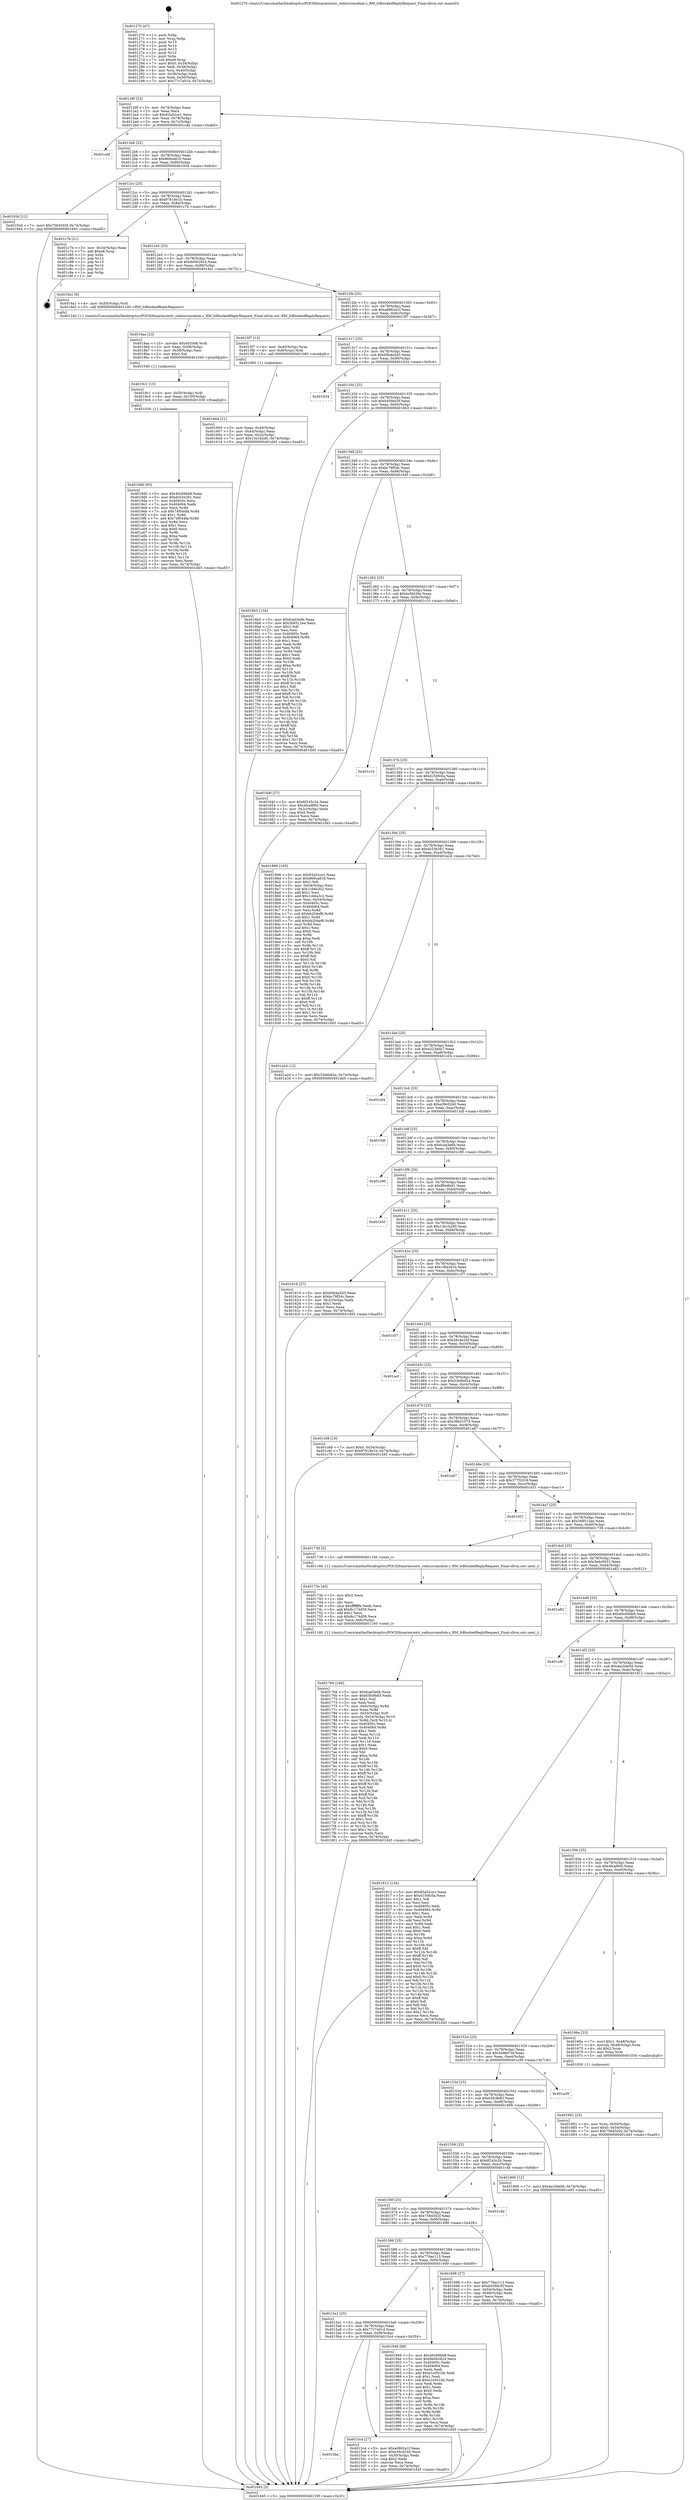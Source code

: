 digraph "0x401270" {
  label = "0x401270 (/mnt/c/Users/mathe/Desktop/tcc/POCII/binaries/extr_redissrcmodule.c_RM_IsBlockedReplyRequest_Final-ollvm.out::main(0))"
  labelloc = "t"
  node[shape=record]

  Entry [label="",width=0.3,height=0.3,shape=circle,fillcolor=black,style=filled]
  "0x40129f" [label="{
     0x40129f [23]\l
     | [instrs]\l
     &nbsp;&nbsp;0x40129f \<+3\>: mov -0x74(%rbp),%eax\l
     &nbsp;&nbsp;0x4012a2 \<+2\>: mov %eax,%ecx\l
     &nbsp;&nbsp;0x4012a4 \<+6\>: sub $0x83a52ce1,%ecx\l
     &nbsp;&nbsp;0x4012aa \<+3\>: mov %eax,-0x78(%rbp)\l
     &nbsp;&nbsp;0x4012ad \<+3\>: mov %ecx,-0x7c(%rbp)\l
     &nbsp;&nbsp;0x4012b0 \<+6\>: je 0000000000401cdd \<main+0xa6d\>\l
  }"]
  "0x401cdd" [label="{
     0x401cdd\l
  }", style=dashed]
  "0x4012b6" [label="{
     0x4012b6 [22]\l
     | [instrs]\l
     &nbsp;&nbsp;0x4012b6 \<+5\>: jmp 00000000004012bb \<main+0x4b\>\l
     &nbsp;&nbsp;0x4012bb \<+3\>: mov -0x78(%rbp),%eax\l
     &nbsp;&nbsp;0x4012be \<+5\>: sub $0x869ca816,%eax\l
     &nbsp;&nbsp;0x4012c3 \<+3\>: mov %eax,-0x80(%rbp)\l
     &nbsp;&nbsp;0x4012c6 \<+6\>: je 000000000040193d \<main+0x6cd\>\l
  }"]
  Exit [label="",width=0.3,height=0.3,shape=circle,fillcolor=black,style=filled,peripheries=2]
  "0x40193d" [label="{
     0x40193d [12]\l
     | [instrs]\l
     &nbsp;&nbsp;0x40193d \<+7\>: movl $0x7564502f,-0x74(%rbp)\l
     &nbsp;&nbsp;0x401944 \<+5\>: jmp 0000000000401d45 \<main+0xad5\>\l
  }"]
  "0x4012cc" [label="{
     0x4012cc [25]\l
     | [instrs]\l
     &nbsp;&nbsp;0x4012cc \<+5\>: jmp 00000000004012d1 \<main+0x61\>\l
     &nbsp;&nbsp;0x4012d1 \<+3\>: mov -0x78(%rbp),%eax\l
     &nbsp;&nbsp;0x4012d4 \<+5\>: sub $0x97818e1b,%eax\l
     &nbsp;&nbsp;0x4012d9 \<+6\>: mov %eax,-0x84(%rbp)\l
     &nbsp;&nbsp;0x4012df \<+6\>: je 0000000000401c7b \<main+0xa0b\>\l
  }"]
  "0x4019d0" [label="{
     0x4019d0 [93]\l
     | [instrs]\l
     &nbsp;&nbsp;0x4019d0 \<+5\>: mov $0x40c69bb8,%eax\l
     &nbsp;&nbsp;0x4019d5 \<+5\>: mov $0xdc53e261,%esi\l
     &nbsp;&nbsp;0x4019da \<+7\>: mov 0x40405c,%ecx\l
     &nbsp;&nbsp;0x4019e1 \<+7\>: mov 0x404064,%edx\l
     &nbsp;&nbsp;0x4019e8 \<+3\>: mov %ecx,%r8d\l
     &nbsp;&nbsp;0x4019eb \<+7\>: sub $0x74f044fa,%r8d\l
     &nbsp;&nbsp;0x4019f2 \<+4\>: sub $0x1,%r8d\l
     &nbsp;&nbsp;0x4019f6 \<+7\>: add $0x74f044fa,%r8d\l
     &nbsp;&nbsp;0x4019fd \<+4\>: imul %r8d,%ecx\l
     &nbsp;&nbsp;0x401a01 \<+3\>: and $0x1,%ecx\l
     &nbsp;&nbsp;0x401a04 \<+3\>: cmp $0x0,%ecx\l
     &nbsp;&nbsp;0x401a07 \<+4\>: sete %r9b\l
     &nbsp;&nbsp;0x401a0b \<+3\>: cmp $0xa,%edx\l
     &nbsp;&nbsp;0x401a0e \<+4\>: setl %r10b\l
     &nbsp;&nbsp;0x401a12 \<+3\>: mov %r9b,%r11b\l
     &nbsp;&nbsp;0x401a15 \<+3\>: and %r10b,%r11b\l
     &nbsp;&nbsp;0x401a18 \<+3\>: xor %r10b,%r9b\l
     &nbsp;&nbsp;0x401a1b \<+3\>: or %r9b,%r11b\l
     &nbsp;&nbsp;0x401a1e \<+4\>: test $0x1,%r11b\l
     &nbsp;&nbsp;0x401a22 \<+3\>: cmovne %esi,%eax\l
     &nbsp;&nbsp;0x401a25 \<+3\>: mov %eax,-0x74(%rbp)\l
     &nbsp;&nbsp;0x401a28 \<+5\>: jmp 0000000000401d45 \<main+0xad5\>\l
  }"]
  "0x401c7b" [label="{
     0x401c7b [21]\l
     | [instrs]\l
     &nbsp;&nbsp;0x401c7b \<+3\>: mov -0x34(%rbp),%eax\l
     &nbsp;&nbsp;0x401c7e \<+7\>: add $0xe8,%rsp\l
     &nbsp;&nbsp;0x401c85 \<+1\>: pop %rbx\l
     &nbsp;&nbsp;0x401c86 \<+2\>: pop %r12\l
     &nbsp;&nbsp;0x401c88 \<+2\>: pop %r13\l
     &nbsp;&nbsp;0x401c8a \<+2\>: pop %r14\l
     &nbsp;&nbsp;0x401c8c \<+2\>: pop %r15\l
     &nbsp;&nbsp;0x401c8e \<+1\>: pop %rbp\l
     &nbsp;&nbsp;0x401c8f \<+1\>: ret\l
  }"]
  "0x4012e5" [label="{
     0x4012e5 [25]\l
     | [instrs]\l
     &nbsp;&nbsp;0x4012e5 \<+5\>: jmp 00000000004012ea \<main+0x7a\>\l
     &nbsp;&nbsp;0x4012ea \<+3\>: mov -0x78(%rbp),%eax\l
     &nbsp;&nbsp;0x4012ed \<+5\>: sub $0x9e062824,%eax\l
     &nbsp;&nbsp;0x4012f2 \<+6\>: mov %eax,-0x88(%rbp)\l
     &nbsp;&nbsp;0x4012f8 \<+6\>: je 00000000004019a1 \<main+0x731\>\l
  }"]
  "0x4019c1" [label="{
     0x4019c1 [15]\l
     | [instrs]\l
     &nbsp;&nbsp;0x4019c1 \<+4\>: mov -0x50(%rbp),%rdi\l
     &nbsp;&nbsp;0x4019c5 \<+6\>: mov %eax,-0x100(%rbp)\l
     &nbsp;&nbsp;0x4019cb \<+5\>: call 0000000000401030 \<free@plt\>\l
     | [calls]\l
     &nbsp;&nbsp;0x401030 \{1\} (unknown)\l
  }"]
  "0x4019a1" [label="{
     0x4019a1 [9]\l
     | [instrs]\l
     &nbsp;&nbsp;0x4019a1 \<+4\>: mov -0x50(%rbp),%rdi\l
     &nbsp;&nbsp;0x4019a5 \<+5\>: call 0000000000401240 \<RM_IsBlockedReplyRequest\>\l
     | [calls]\l
     &nbsp;&nbsp;0x401240 \{1\} (/mnt/c/Users/mathe/Desktop/tcc/POCII/binaries/extr_redissrcmodule.c_RM_IsBlockedReplyRequest_Final-ollvm.out::RM_IsBlockedReplyRequest)\l
  }"]
  "0x4012fe" [label="{
     0x4012fe [25]\l
     | [instrs]\l
     &nbsp;&nbsp;0x4012fe \<+5\>: jmp 0000000000401303 \<main+0x93\>\l
     &nbsp;&nbsp;0x401303 \<+3\>: mov -0x78(%rbp),%eax\l
     &nbsp;&nbsp;0x401306 \<+5\>: sub $0xa6862a1f,%eax\l
     &nbsp;&nbsp;0x40130b \<+6\>: mov %eax,-0x8c(%rbp)\l
     &nbsp;&nbsp;0x401311 \<+6\>: je 00000000004015f7 \<main+0x387\>\l
  }"]
  "0x4019aa" [label="{
     0x4019aa [23]\l
     | [instrs]\l
     &nbsp;&nbsp;0x4019aa \<+10\>: movabs $0x4020d6,%rdi\l
     &nbsp;&nbsp;0x4019b4 \<+3\>: mov %eax,-0x58(%rbp)\l
     &nbsp;&nbsp;0x4019b7 \<+3\>: mov -0x58(%rbp),%esi\l
     &nbsp;&nbsp;0x4019ba \<+2\>: mov $0x0,%al\l
     &nbsp;&nbsp;0x4019bc \<+5\>: call 0000000000401040 \<printf@plt\>\l
     | [calls]\l
     &nbsp;&nbsp;0x401040 \{1\} (unknown)\l
  }"]
  "0x4015f7" [label="{
     0x4015f7 [13]\l
     | [instrs]\l
     &nbsp;&nbsp;0x4015f7 \<+4\>: mov -0x40(%rbp),%rax\l
     &nbsp;&nbsp;0x4015fb \<+4\>: mov 0x8(%rax),%rdi\l
     &nbsp;&nbsp;0x4015ff \<+5\>: call 0000000000401060 \<atoi@plt\>\l
     | [calls]\l
     &nbsp;&nbsp;0x401060 \{1\} (unknown)\l
  }"]
  "0x401317" [label="{
     0x401317 [25]\l
     | [instrs]\l
     &nbsp;&nbsp;0x401317 \<+5\>: jmp 000000000040131c \<main+0xac\>\l
     &nbsp;&nbsp;0x40131c \<+3\>: mov -0x78(%rbp),%eax\l
     &nbsp;&nbsp;0x40131f \<+5\>: sub $0xb0b4a5d3,%eax\l
     &nbsp;&nbsp;0x401324 \<+6\>: mov %eax,-0x90(%rbp)\l
     &nbsp;&nbsp;0x40132a \<+6\>: je 0000000000401634 \<main+0x3c4\>\l
  }"]
  "0x401766" [label="{
     0x401766 [160]\l
     | [instrs]\l
     &nbsp;&nbsp;0x401766 \<+5\>: mov $0xfcad3e6b,%ecx\l
     &nbsp;&nbsp;0x40176b \<+5\>: mov $0x63fc9b83,%edx\l
     &nbsp;&nbsp;0x401770 \<+3\>: mov $0x1,%sil\l
     &nbsp;&nbsp;0x401773 \<+2\>: xor %edi,%edi\l
     &nbsp;&nbsp;0x401775 \<+7\>: mov -0xfc(%rbp),%r8d\l
     &nbsp;&nbsp;0x40177c \<+4\>: imul %eax,%r8d\l
     &nbsp;&nbsp;0x401780 \<+4\>: mov -0x50(%rbp),%r9\l
     &nbsp;&nbsp;0x401784 \<+4\>: movslq -0x54(%rbp),%r10\l
     &nbsp;&nbsp;0x401788 \<+4\>: mov %r8d,(%r9,%r10,4)\l
     &nbsp;&nbsp;0x40178c \<+7\>: mov 0x40405c,%eax\l
     &nbsp;&nbsp;0x401793 \<+8\>: mov 0x404064,%r8d\l
     &nbsp;&nbsp;0x40179b \<+3\>: sub $0x1,%edi\l
     &nbsp;&nbsp;0x40179e \<+3\>: mov %eax,%r11d\l
     &nbsp;&nbsp;0x4017a1 \<+3\>: add %edi,%r11d\l
     &nbsp;&nbsp;0x4017a4 \<+4\>: imul %r11d,%eax\l
     &nbsp;&nbsp;0x4017a8 \<+3\>: and $0x1,%eax\l
     &nbsp;&nbsp;0x4017ab \<+3\>: cmp $0x0,%eax\l
     &nbsp;&nbsp;0x4017ae \<+3\>: sete %bl\l
     &nbsp;&nbsp;0x4017b1 \<+4\>: cmp $0xa,%r8d\l
     &nbsp;&nbsp;0x4017b5 \<+4\>: setl %r14b\l
     &nbsp;&nbsp;0x4017b9 \<+3\>: mov %bl,%r15b\l
     &nbsp;&nbsp;0x4017bc \<+4\>: xor $0xff,%r15b\l
     &nbsp;&nbsp;0x4017c0 \<+3\>: mov %r14b,%r12b\l
     &nbsp;&nbsp;0x4017c3 \<+4\>: xor $0xff,%r12b\l
     &nbsp;&nbsp;0x4017c7 \<+4\>: xor $0x1,%sil\l
     &nbsp;&nbsp;0x4017cb \<+3\>: mov %r15b,%r13b\l
     &nbsp;&nbsp;0x4017ce \<+4\>: and $0xff,%r13b\l
     &nbsp;&nbsp;0x4017d2 \<+3\>: and %sil,%bl\l
     &nbsp;&nbsp;0x4017d5 \<+3\>: mov %r12b,%al\l
     &nbsp;&nbsp;0x4017d8 \<+2\>: and $0xff,%al\l
     &nbsp;&nbsp;0x4017da \<+3\>: and %sil,%r14b\l
     &nbsp;&nbsp;0x4017dd \<+3\>: or %bl,%r13b\l
     &nbsp;&nbsp;0x4017e0 \<+3\>: or %r14b,%al\l
     &nbsp;&nbsp;0x4017e3 \<+3\>: xor %al,%r13b\l
     &nbsp;&nbsp;0x4017e6 \<+3\>: or %r12b,%r15b\l
     &nbsp;&nbsp;0x4017e9 \<+4\>: xor $0xff,%r15b\l
     &nbsp;&nbsp;0x4017ed \<+4\>: or $0x1,%sil\l
     &nbsp;&nbsp;0x4017f1 \<+3\>: and %sil,%r15b\l
     &nbsp;&nbsp;0x4017f4 \<+3\>: or %r15b,%r13b\l
     &nbsp;&nbsp;0x4017f7 \<+4\>: test $0x1,%r13b\l
     &nbsp;&nbsp;0x4017fb \<+3\>: cmovne %edx,%ecx\l
     &nbsp;&nbsp;0x4017fe \<+3\>: mov %ecx,-0x74(%rbp)\l
     &nbsp;&nbsp;0x401801 \<+5\>: jmp 0000000000401d45 \<main+0xad5\>\l
  }"]
  "0x401634" [label="{
     0x401634\l
  }", style=dashed]
  "0x401330" [label="{
     0x401330 [25]\l
     | [instrs]\l
     &nbsp;&nbsp;0x401330 \<+5\>: jmp 0000000000401335 \<main+0xc5\>\l
     &nbsp;&nbsp;0x401335 \<+3\>: mov -0x78(%rbp),%eax\l
     &nbsp;&nbsp;0x401338 \<+5\>: sub $0xb459dc5f,%eax\l
     &nbsp;&nbsp;0x40133d \<+6\>: mov %eax,-0x94(%rbp)\l
     &nbsp;&nbsp;0x401343 \<+6\>: je 00000000004016b3 \<main+0x443\>\l
  }"]
  "0x40173e" [label="{
     0x40173e [40]\l
     | [instrs]\l
     &nbsp;&nbsp;0x40173e \<+5\>: mov $0x2,%ecx\l
     &nbsp;&nbsp;0x401743 \<+1\>: cltd\l
     &nbsp;&nbsp;0x401744 \<+2\>: idiv %ecx\l
     &nbsp;&nbsp;0x401746 \<+6\>: imul $0xfffffffe,%edx,%ecx\l
     &nbsp;&nbsp;0x40174c \<+6\>: add $0x8c174d59,%ecx\l
     &nbsp;&nbsp;0x401752 \<+3\>: add $0x1,%ecx\l
     &nbsp;&nbsp;0x401755 \<+6\>: sub $0x8c174d59,%ecx\l
     &nbsp;&nbsp;0x40175b \<+6\>: mov %ecx,-0xfc(%rbp)\l
     &nbsp;&nbsp;0x401761 \<+5\>: call 0000000000401160 \<next_i\>\l
     | [calls]\l
     &nbsp;&nbsp;0x401160 \{1\} (/mnt/c/Users/mathe/Desktop/tcc/POCII/binaries/extr_redissrcmodule.c_RM_IsBlockedReplyRequest_Final-ollvm.out::next_i)\l
  }"]
  "0x4016b3" [label="{
     0x4016b3 [134]\l
     | [instrs]\l
     &nbsp;&nbsp;0x4016b3 \<+5\>: mov $0xfcad3e6b,%eax\l
     &nbsp;&nbsp;0x4016b8 \<+5\>: mov $0x3b8512ee,%ecx\l
     &nbsp;&nbsp;0x4016bd \<+2\>: mov $0x1,%dl\l
     &nbsp;&nbsp;0x4016bf \<+2\>: xor %esi,%esi\l
     &nbsp;&nbsp;0x4016c1 \<+7\>: mov 0x40405c,%edi\l
     &nbsp;&nbsp;0x4016c8 \<+8\>: mov 0x404064,%r8d\l
     &nbsp;&nbsp;0x4016d0 \<+3\>: sub $0x1,%esi\l
     &nbsp;&nbsp;0x4016d3 \<+3\>: mov %edi,%r9d\l
     &nbsp;&nbsp;0x4016d6 \<+3\>: add %esi,%r9d\l
     &nbsp;&nbsp;0x4016d9 \<+4\>: imul %r9d,%edi\l
     &nbsp;&nbsp;0x4016dd \<+3\>: and $0x1,%edi\l
     &nbsp;&nbsp;0x4016e0 \<+3\>: cmp $0x0,%edi\l
     &nbsp;&nbsp;0x4016e3 \<+4\>: sete %r10b\l
     &nbsp;&nbsp;0x4016e7 \<+4\>: cmp $0xa,%r8d\l
     &nbsp;&nbsp;0x4016eb \<+4\>: setl %r11b\l
     &nbsp;&nbsp;0x4016ef \<+3\>: mov %r10b,%bl\l
     &nbsp;&nbsp;0x4016f2 \<+3\>: xor $0xff,%bl\l
     &nbsp;&nbsp;0x4016f5 \<+3\>: mov %r11b,%r14b\l
     &nbsp;&nbsp;0x4016f8 \<+4\>: xor $0xff,%r14b\l
     &nbsp;&nbsp;0x4016fc \<+3\>: xor $0x1,%dl\l
     &nbsp;&nbsp;0x4016ff \<+3\>: mov %bl,%r15b\l
     &nbsp;&nbsp;0x401702 \<+4\>: and $0xff,%r15b\l
     &nbsp;&nbsp;0x401706 \<+3\>: and %dl,%r10b\l
     &nbsp;&nbsp;0x401709 \<+3\>: mov %r14b,%r12b\l
     &nbsp;&nbsp;0x40170c \<+4\>: and $0xff,%r12b\l
     &nbsp;&nbsp;0x401710 \<+3\>: and %dl,%r11b\l
     &nbsp;&nbsp;0x401713 \<+3\>: or %r10b,%r15b\l
     &nbsp;&nbsp;0x401716 \<+3\>: or %r11b,%r12b\l
     &nbsp;&nbsp;0x401719 \<+3\>: xor %r12b,%r15b\l
     &nbsp;&nbsp;0x40171c \<+3\>: or %r14b,%bl\l
     &nbsp;&nbsp;0x40171f \<+3\>: xor $0xff,%bl\l
     &nbsp;&nbsp;0x401722 \<+3\>: or $0x1,%dl\l
     &nbsp;&nbsp;0x401725 \<+2\>: and %dl,%bl\l
     &nbsp;&nbsp;0x401727 \<+3\>: or %bl,%r15b\l
     &nbsp;&nbsp;0x40172a \<+4\>: test $0x1,%r15b\l
     &nbsp;&nbsp;0x40172e \<+3\>: cmovne %ecx,%eax\l
     &nbsp;&nbsp;0x401731 \<+3\>: mov %eax,-0x74(%rbp)\l
     &nbsp;&nbsp;0x401734 \<+5\>: jmp 0000000000401d45 \<main+0xad5\>\l
  }"]
  "0x401349" [label="{
     0x401349 [25]\l
     | [instrs]\l
     &nbsp;&nbsp;0x401349 \<+5\>: jmp 000000000040134e \<main+0xde\>\l
     &nbsp;&nbsp;0x40134e \<+3\>: mov -0x78(%rbp),%eax\l
     &nbsp;&nbsp;0x401351 \<+5\>: sub $0xbc78f54c,%eax\l
     &nbsp;&nbsp;0x401356 \<+6\>: mov %eax,-0x98(%rbp)\l
     &nbsp;&nbsp;0x40135c \<+6\>: je 000000000040164f \<main+0x3df\>\l
  }"]
  "0x401681" [label="{
     0x401681 [23]\l
     | [instrs]\l
     &nbsp;&nbsp;0x401681 \<+4\>: mov %rax,-0x50(%rbp)\l
     &nbsp;&nbsp;0x401685 \<+7\>: movl $0x0,-0x54(%rbp)\l
     &nbsp;&nbsp;0x40168c \<+7\>: movl $0x7564502f,-0x74(%rbp)\l
     &nbsp;&nbsp;0x401693 \<+5\>: jmp 0000000000401d45 \<main+0xad5\>\l
  }"]
  "0x40164f" [label="{
     0x40164f [27]\l
     | [instrs]\l
     &nbsp;&nbsp;0x40164f \<+5\>: mov $0x6f245c24,%eax\l
     &nbsp;&nbsp;0x401654 \<+5\>: mov $0x4fcaf900,%ecx\l
     &nbsp;&nbsp;0x401659 \<+3\>: mov -0x2c(%rbp),%edx\l
     &nbsp;&nbsp;0x40165c \<+3\>: cmp $0x0,%edx\l
     &nbsp;&nbsp;0x40165f \<+3\>: cmove %ecx,%eax\l
     &nbsp;&nbsp;0x401662 \<+3\>: mov %eax,-0x74(%rbp)\l
     &nbsp;&nbsp;0x401665 \<+5\>: jmp 0000000000401d45 \<main+0xad5\>\l
  }"]
  "0x401362" [label="{
     0x401362 [25]\l
     | [instrs]\l
     &nbsp;&nbsp;0x401362 \<+5\>: jmp 0000000000401367 \<main+0xf7\>\l
     &nbsp;&nbsp;0x401367 \<+3\>: mov -0x78(%rbp),%eax\l
     &nbsp;&nbsp;0x40136a \<+5\>: sub $0xbcfd430e,%eax\l
     &nbsp;&nbsp;0x40136f \<+6\>: mov %eax,-0x9c(%rbp)\l
     &nbsp;&nbsp;0x401375 \<+6\>: je 0000000000401c10 \<main+0x9a0\>\l
  }"]
  "0x401604" [label="{
     0x401604 [21]\l
     | [instrs]\l
     &nbsp;&nbsp;0x401604 \<+3\>: mov %eax,-0x44(%rbp)\l
     &nbsp;&nbsp;0x401607 \<+3\>: mov -0x44(%rbp),%eax\l
     &nbsp;&nbsp;0x40160a \<+3\>: mov %eax,-0x2c(%rbp)\l
     &nbsp;&nbsp;0x40160d \<+7\>: movl $0x13e1b2d0,-0x74(%rbp)\l
     &nbsp;&nbsp;0x401614 \<+5\>: jmp 0000000000401d45 \<main+0xad5\>\l
  }"]
  "0x401c10" [label="{
     0x401c10\l
  }", style=dashed]
  "0x40137b" [label="{
     0x40137b [25]\l
     | [instrs]\l
     &nbsp;&nbsp;0x40137b \<+5\>: jmp 0000000000401380 \<main+0x110\>\l
     &nbsp;&nbsp;0x401380 \<+3\>: mov -0x78(%rbp),%eax\l
     &nbsp;&nbsp;0x401383 \<+5\>: sub $0xd150fc0a,%eax\l
     &nbsp;&nbsp;0x401388 \<+6\>: mov %eax,-0xa0(%rbp)\l
     &nbsp;&nbsp;0x40138e \<+6\>: je 0000000000401898 \<main+0x628\>\l
  }"]
  "0x401270" [label="{
     0x401270 [47]\l
     | [instrs]\l
     &nbsp;&nbsp;0x401270 \<+1\>: push %rbp\l
     &nbsp;&nbsp;0x401271 \<+3\>: mov %rsp,%rbp\l
     &nbsp;&nbsp;0x401274 \<+2\>: push %r15\l
     &nbsp;&nbsp;0x401276 \<+2\>: push %r14\l
     &nbsp;&nbsp;0x401278 \<+2\>: push %r13\l
     &nbsp;&nbsp;0x40127a \<+2\>: push %r12\l
     &nbsp;&nbsp;0x40127c \<+1\>: push %rbx\l
     &nbsp;&nbsp;0x40127d \<+7\>: sub $0xe8,%rsp\l
     &nbsp;&nbsp;0x401284 \<+7\>: movl $0x0,-0x34(%rbp)\l
     &nbsp;&nbsp;0x40128b \<+3\>: mov %edi,-0x38(%rbp)\l
     &nbsp;&nbsp;0x40128e \<+4\>: mov %rsi,-0x40(%rbp)\l
     &nbsp;&nbsp;0x401292 \<+3\>: mov -0x38(%rbp),%edi\l
     &nbsp;&nbsp;0x401295 \<+3\>: mov %edi,-0x30(%rbp)\l
     &nbsp;&nbsp;0x401298 \<+7\>: movl $0x77c7a01d,-0x74(%rbp)\l
  }"]
  "0x401898" [label="{
     0x401898 [165]\l
     | [instrs]\l
     &nbsp;&nbsp;0x401898 \<+5\>: mov $0x83a52ce1,%eax\l
     &nbsp;&nbsp;0x40189d \<+5\>: mov $0x869ca816,%ecx\l
     &nbsp;&nbsp;0x4018a2 \<+2\>: mov $0x1,%dl\l
     &nbsp;&nbsp;0x4018a4 \<+3\>: mov -0x54(%rbp),%esi\l
     &nbsp;&nbsp;0x4018a7 \<+6\>: sub $0x1cb6a3c2,%esi\l
     &nbsp;&nbsp;0x4018ad \<+3\>: add $0x1,%esi\l
     &nbsp;&nbsp;0x4018b0 \<+6\>: add $0x1cb6a3c2,%esi\l
     &nbsp;&nbsp;0x4018b6 \<+3\>: mov %esi,-0x54(%rbp)\l
     &nbsp;&nbsp;0x4018b9 \<+7\>: mov 0x40405c,%esi\l
     &nbsp;&nbsp;0x4018c0 \<+7\>: mov 0x404064,%edi\l
     &nbsp;&nbsp;0x4018c7 \<+3\>: mov %esi,%r8d\l
     &nbsp;&nbsp;0x4018ca \<+7\>: sub $0xbb204ef6,%r8d\l
     &nbsp;&nbsp;0x4018d1 \<+4\>: sub $0x1,%r8d\l
     &nbsp;&nbsp;0x4018d5 \<+7\>: add $0xbb204ef6,%r8d\l
     &nbsp;&nbsp;0x4018dc \<+4\>: imul %r8d,%esi\l
     &nbsp;&nbsp;0x4018e0 \<+3\>: and $0x1,%esi\l
     &nbsp;&nbsp;0x4018e3 \<+3\>: cmp $0x0,%esi\l
     &nbsp;&nbsp;0x4018e6 \<+4\>: sete %r9b\l
     &nbsp;&nbsp;0x4018ea \<+3\>: cmp $0xa,%edi\l
     &nbsp;&nbsp;0x4018ed \<+4\>: setl %r10b\l
     &nbsp;&nbsp;0x4018f1 \<+3\>: mov %r9b,%r11b\l
     &nbsp;&nbsp;0x4018f4 \<+4\>: xor $0xff,%r11b\l
     &nbsp;&nbsp;0x4018f8 \<+3\>: mov %r10b,%bl\l
     &nbsp;&nbsp;0x4018fb \<+3\>: xor $0xff,%bl\l
     &nbsp;&nbsp;0x4018fe \<+3\>: xor $0x0,%dl\l
     &nbsp;&nbsp;0x401901 \<+3\>: mov %r11b,%r14b\l
     &nbsp;&nbsp;0x401904 \<+4\>: and $0x0,%r14b\l
     &nbsp;&nbsp;0x401908 \<+3\>: and %dl,%r9b\l
     &nbsp;&nbsp;0x40190b \<+3\>: mov %bl,%r15b\l
     &nbsp;&nbsp;0x40190e \<+4\>: and $0x0,%r15b\l
     &nbsp;&nbsp;0x401912 \<+3\>: and %dl,%r10b\l
     &nbsp;&nbsp;0x401915 \<+3\>: or %r9b,%r14b\l
     &nbsp;&nbsp;0x401918 \<+3\>: or %r10b,%r15b\l
     &nbsp;&nbsp;0x40191b \<+3\>: xor %r15b,%r14b\l
     &nbsp;&nbsp;0x40191e \<+3\>: or %bl,%r11b\l
     &nbsp;&nbsp;0x401921 \<+4\>: xor $0xff,%r11b\l
     &nbsp;&nbsp;0x401925 \<+3\>: or $0x0,%dl\l
     &nbsp;&nbsp;0x401928 \<+3\>: and %dl,%r11b\l
     &nbsp;&nbsp;0x40192b \<+3\>: or %r11b,%r14b\l
     &nbsp;&nbsp;0x40192e \<+4\>: test $0x1,%r14b\l
     &nbsp;&nbsp;0x401932 \<+3\>: cmovne %ecx,%eax\l
     &nbsp;&nbsp;0x401935 \<+3\>: mov %eax,-0x74(%rbp)\l
     &nbsp;&nbsp;0x401938 \<+5\>: jmp 0000000000401d45 \<main+0xad5\>\l
  }"]
  "0x401394" [label="{
     0x401394 [25]\l
     | [instrs]\l
     &nbsp;&nbsp;0x401394 \<+5\>: jmp 0000000000401399 \<main+0x129\>\l
     &nbsp;&nbsp;0x401399 \<+3\>: mov -0x78(%rbp),%eax\l
     &nbsp;&nbsp;0x40139c \<+5\>: sub $0xdc53e261,%eax\l
     &nbsp;&nbsp;0x4013a1 \<+6\>: mov %eax,-0xa4(%rbp)\l
     &nbsp;&nbsp;0x4013a7 \<+6\>: je 0000000000401a2d \<main+0x7bd\>\l
  }"]
  "0x401d45" [label="{
     0x401d45 [5]\l
     | [instrs]\l
     &nbsp;&nbsp;0x401d45 \<+5\>: jmp 000000000040129f \<main+0x2f\>\l
  }"]
  "0x401a2d" [label="{
     0x401a2d [12]\l
     | [instrs]\l
     &nbsp;&nbsp;0x401a2d \<+7\>: movl $0x33e6b92a,-0x74(%rbp)\l
     &nbsp;&nbsp;0x401a34 \<+5\>: jmp 0000000000401d45 \<main+0xad5\>\l
  }"]
  "0x4013ad" [label="{
     0x4013ad [25]\l
     | [instrs]\l
     &nbsp;&nbsp;0x4013ad \<+5\>: jmp 00000000004013b2 \<main+0x142\>\l
     &nbsp;&nbsp;0x4013b2 \<+3\>: mov -0x78(%rbp),%eax\l
     &nbsp;&nbsp;0x4013b5 \<+5\>: sub $0xe223e0a7,%eax\l
     &nbsp;&nbsp;0x4013ba \<+6\>: mov %eax,-0xa8(%rbp)\l
     &nbsp;&nbsp;0x4013c0 \<+6\>: je 0000000000401c04 \<main+0x994\>\l
  }"]
  "0x4015ba" [label="{
     0x4015ba\l
  }", style=dashed]
  "0x401c04" [label="{
     0x401c04\l
  }", style=dashed]
  "0x4013c6" [label="{
     0x4013c6 [25]\l
     | [instrs]\l
     &nbsp;&nbsp;0x4013c6 \<+5\>: jmp 00000000004013cb \<main+0x15b\>\l
     &nbsp;&nbsp;0x4013cb \<+3\>: mov -0x78(%rbp),%eax\l
     &nbsp;&nbsp;0x4013ce \<+5\>: sub $0xe39c0240,%eax\l
     &nbsp;&nbsp;0x4013d3 \<+6\>: mov %eax,-0xac(%rbp)\l
     &nbsp;&nbsp;0x4013d9 \<+6\>: je 00000000004015df \<main+0x36f\>\l
  }"]
  "0x4015c4" [label="{
     0x4015c4 [27]\l
     | [instrs]\l
     &nbsp;&nbsp;0x4015c4 \<+5\>: mov $0xa6862a1f,%eax\l
     &nbsp;&nbsp;0x4015c9 \<+5\>: mov $0xe39c0240,%ecx\l
     &nbsp;&nbsp;0x4015ce \<+3\>: mov -0x30(%rbp),%edx\l
     &nbsp;&nbsp;0x4015d1 \<+3\>: cmp $0x2,%edx\l
     &nbsp;&nbsp;0x4015d4 \<+3\>: cmovne %ecx,%eax\l
     &nbsp;&nbsp;0x4015d7 \<+3\>: mov %eax,-0x74(%rbp)\l
     &nbsp;&nbsp;0x4015da \<+5\>: jmp 0000000000401d45 \<main+0xad5\>\l
  }"]
  "0x4015df" [label="{
     0x4015df\l
  }", style=dashed]
  "0x4013df" [label="{
     0x4013df [25]\l
     | [instrs]\l
     &nbsp;&nbsp;0x4013df \<+5\>: jmp 00000000004013e4 \<main+0x174\>\l
     &nbsp;&nbsp;0x4013e4 \<+3\>: mov -0x78(%rbp),%eax\l
     &nbsp;&nbsp;0x4013e7 \<+5\>: sub $0xfcad3e6b,%eax\l
     &nbsp;&nbsp;0x4013ec \<+6\>: mov %eax,-0xb0(%rbp)\l
     &nbsp;&nbsp;0x4013f2 \<+6\>: je 0000000000401c90 \<main+0xa20\>\l
  }"]
  "0x4015a1" [label="{
     0x4015a1 [25]\l
     | [instrs]\l
     &nbsp;&nbsp;0x4015a1 \<+5\>: jmp 00000000004015a6 \<main+0x336\>\l
     &nbsp;&nbsp;0x4015a6 \<+3\>: mov -0x78(%rbp),%eax\l
     &nbsp;&nbsp;0x4015a9 \<+5\>: sub $0x77c7a01d,%eax\l
     &nbsp;&nbsp;0x4015ae \<+6\>: mov %eax,-0xf8(%rbp)\l
     &nbsp;&nbsp;0x4015b4 \<+6\>: je 00000000004015c4 \<main+0x354\>\l
  }"]
  "0x401c90" [label="{
     0x401c90\l
  }", style=dashed]
  "0x4013f8" [label="{
     0x4013f8 [25]\l
     | [instrs]\l
     &nbsp;&nbsp;0x4013f8 \<+5\>: jmp 00000000004013fd \<main+0x18d\>\l
     &nbsp;&nbsp;0x4013fd \<+3\>: mov -0x78(%rbp),%eax\l
     &nbsp;&nbsp;0x401400 \<+5\>: sub $0xff0e8b91,%eax\l
     &nbsp;&nbsp;0x401405 \<+6\>: mov %eax,-0xb4(%rbp)\l
     &nbsp;&nbsp;0x40140b \<+6\>: je 0000000000401b5f \<main+0x8ef\>\l
  }"]
  "0x401949" [label="{
     0x401949 [88]\l
     | [instrs]\l
     &nbsp;&nbsp;0x401949 \<+5\>: mov $0x40c69bb8,%eax\l
     &nbsp;&nbsp;0x40194e \<+5\>: mov $0x9e062824,%ecx\l
     &nbsp;&nbsp;0x401953 \<+7\>: mov 0x40405c,%edx\l
     &nbsp;&nbsp;0x40195a \<+7\>: mov 0x404064,%esi\l
     &nbsp;&nbsp;0x401961 \<+2\>: mov %edx,%edi\l
     &nbsp;&nbsp;0x401963 \<+6\>: add $0xe1e501bb,%edi\l
     &nbsp;&nbsp;0x401969 \<+3\>: sub $0x1,%edi\l
     &nbsp;&nbsp;0x40196c \<+6\>: sub $0xe1e501bb,%edi\l
     &nbsp;&nbsp;0x401972 \<+3\>: imul %edi,%edx\l
     &nbsp;&nbsp;0x401975 \<+3\>: and $0x1,%edx\l
     &nbsp;&nbsp;0x401978 \<+3\>: cmp $0x0,%edx\l
     &nbsp;&nbsp;0x40197b \<+4\>: sete %r8b\l
     &nbsp;&nbsp;0x40197f \<+3\>: cmp $0xa,%esi\l
     &nbsp;&nbsp;0x401982 \<+4\>: setl %r9b\l
     &nbsp;&nbsp;0x401986 \<+3\>: mov %r8b,%r10b\l
     &nbsp;&nbsp;0x401989 \<+3\>: and %r9b,%r10b\l
     &nbsp;&nbsp;0x40198c \<+3\>: xor %r9b,%r8b\l
     &nbsp;&nbsp;0x40198f \<+3\>: or %r8b,%r10b\l
     &nbsp;&nbsp;0x401992 \<+4\>: test $0x1,%r10b\l
     &nbsp;&nbsp;0x401996 \<+3\>: cmovne %ecx,%eax\l
     &nbsp;&nbsp;0x401999 \<+3\>: mov %eax,-0x74(%rbp)\l
     &nbsp;&nbsp;0x40199c \<+5\>: jmp 0000000000401d45 \<main+0xad5\>\l
  }"]
  "0x401b5f" [label="{
     0x401b5f\l
  }", style=dashed]
  "0x401411" [label="{
     0x401411 [25]\l
     | [instrs]\l
     &nbsp;&nbsp;0x401411 \<+5\>: jmp 0000000000401416 \<main+0x1a6\>\l
     &nbsp;&nbsp;0x401416 \<+3\>: mov -0x78(%rbp),%eax\l
     &nbsp;&nbsp;0x401419 \<+5\>: sub $0x13e1b2d0,%eax\l
     &nbsp;&nbsp;0x40141e \<+6\>: mov %eax,-0xb8(%rbp)\l
     &nbsp;&nbsp;0x401424 \<+6\>: je 0000000000401619 \<main+0x3a9\>\l
  }"]
  "0x401588" [label="{
     0x401588 [25]\l
     | [instrs]\l
     &nbsp;&nbsp;0x401588 \<+5\>: jmp 000000000040158d \<main+0x31d\>\l
     &nbsp;&nbsp;0x40158d \<+3\>: mov -0x78(%rbp),%eax\l
     &nbsp;&nbsp;0x401590 \<+5\>: sub $0x776ac113,%eax\l
     &nbsp;&nbsp;0x401595 \<+6\>: mov %eax,-0xf4(%rbp)\l
     &nbsp;&nbsp;0x40159b \<+6\>: je 0000000000401949 \<main+0x6d9\>\l
  }"]
  "0x401619" [label="{
     0x401619 [27]\l
     | [instrs]\l
     &nbsp;&nbsp;0x401619 \<+5\>: mov $0xb0b4a5d3,%eax\l
     &nbsp;&nbsp;0x40161e \<+5\>: mov $0xbc78f54c,%ecx\l
     &nbsp;&nbsp;0x401623 \<+3\>: mov -0x2c(%rbp),%edx\l
     &nbsp;&nbsp;0x401626 \<+3\>: cmp $0x1,%edx\l
     &nbsp;&nbsp;0x401629 \<+3\>: cmovl %ecx,%eax\l
     &nbsp;&nbsp;0x40162c \<+3\>: mov %eax,-0x74(%rbp)\l
     &nbsp;&nbsp;0x40162f \<+5\>: jmp 0000000000401d45 \<main+0xad5\>\l
  }"]
  "0x40142a" [label="{
     0x40142a [25]\l
     | [instrs]\l
     &nbsp;&nbsp;0x40142a \<+5\>: jmp 000000000040142f \<main+0x1bf\>\l
     &nbsp;&nbsp;0x40142f \<+3\>: mov -0x78(%rbp),%eax\l
     &nbsp;&nbsp;0x401432 \<+5\>: sub $0x18fa3e1b,%eax\l
     &nbsp;&nbsp;0x401437 \<+6\>: mov %eax,-0xbc(%rbp)\l
     &nbsp;&nbsp;0x40143d \<+6\>: je 0000000000401c57 \<main+0x9e7\>\l
  }"]
  "0x401698" [label="{
     0x401698 [27]\l
     | [instrs]\l
     &nbsp;&nbsp;0x401698 \<+5\>: mov $0x776ac113,%eax\l
     &nbsp;&nbsp;0x40169d \<+5\>: mov $0xb459dc5f,%ecx\l
     &nbsp;&nbsp;0x4016a2 \<+3\>: mov -0x54(%rbp),%edx\l
     &nbsp;&nbsp;0x4016a5 \<+3\>: cmp -0x48(%rbp),%edx\l
     &nbsp;&nbsp;0x4016a8 \<+3\>: cmovl %ecx,%eax\l
     &nbsp;&nbsp;0x4016ab \<+3\>: mov %eax,-0x74(%rbp)\l
     &nbsp;&nbsp;0x4016ae \<+5\>: jmp 0000000000401d45 \<main+0xad5\>\l
  }"]
  "0x401c57" [label="{
     0x401c57\l
  }", style=dashed]
  "0x401443" [label="{
     0x401443 [25]\l
     | [instrs]\l
     &nbsp;&nbsp;0x401443 \<+5\>: jmp 0000000000401448 \<main+0x1d8\>\l
     &nbsp;&nbsp;0x401448 \<+3\>: mov -0x78(%rbp),%eax\l
     &nbsp;&nbsp;0x40144b \<+5\>: sub $0x28c4e24f,%eax\l
     &nbsp;&nbsp;0x401450 \<+6\>: mov %eax,-0xc0(%rbp)\l
     &nbsp;&nbsp;0x401456 \<+6\>: je 0000000000401acf \<main+0x85f\>\l
  }"]
  "0x40156f" [label="{
     0x40156f [25]\l
     | [instrs]\l
     &nbsp;&nbsp;0x40156f \<+5\>: jmp 0000000000401574 \<main+0x304\>\l
     &nbsp;&nbsp;0x401574 \<+3\>: mov -0x78(%rbp),%eax\l
     &nbsp;&nbsp;0x401577 \<+5\>: sub $0x7564502f,%eax\l
     &nbsp;&nbsp;0x40157c \<+6\>: mov %eax,-0xf0(%rbp)\l
     &nbsp;&nbsp;0x401582 \<+6\>: je 0000000000401698 \<main+0x428\>\l
  }"]
  "0x401acf" [label="{
     0x401acf\l
  }", style=dashed]
  "0x40145c" [label="{
     0x40145c [25]\l
     | [instrs]\l
     &nbsp;&nbsp;0x40145c \<+5\>: jmp 0000000000401461 \<main+0x1f1\>\l
     &nbsp;&nbsp;0x401461 \<+3\>: mov -0x78(%rbp),%eax\l
     &nbsp;&nbsp;0x401464 \<+5\>: sub $0x33e6b92a,%eax\l
     &nbsp;&nbsp;0x401469 \<+6\>: mov %eax,-0xc4(%rbp)\l
     &nbsp;&nbsp;0x40146f \<+6\>: je 0000000000401c68 \<main+0x9f8\>\l
  }"]
  "0x401c4b" [label="{
     0x401c4b\l
  }", style=dashed]
  "0x401c68" [label="{
     0x401c68 [19]\l
     | [instrs]\l
     &nbsp;&nbsp;0x401c68 \<+7\>: movl $0x0,-0x34(%rbp)\l
     &nbsp;&nbsp;0x401c6f \<+7\>: movl $0x97818e1b,-0x74(%rbp)\l
     &nbsp;&nbsp;0x401c76 \<+5\>: jmp 0000000000401d45 \<main+0xad5\>\l
  }"]
  "0x401475" [label="{
     0x401475 [25]\l
     | [instrs]\l
     &nbsp;&nbsp;0x401475 \<+5\>: jmp 000000000040147a \<main+0x20a\>\l
     &nbsp;&nbsp;0x40147a \<+3\>: mov -0x78(%rbp),%eax\l
     &nbsp;&nbsp;0x40147d \<+5\>: sub $0x36b31074,%eax\l
     &nbsp;&nbsp;0x401482 \<+6\>: mov %eax,-0xc8(%rbp)\l
     &nbsp;&nbsp;0x401488 \<+6\>: je 0000000000401a67 \<main+0x7f7\>\l
  }"]
  "0x401556" [label="{
     0x401556 [25]\l
     | [instrs]\l
     &nbsp;&nbsp;0x401556 \<+5\>: jmp 000000000040155b \<main+0x2eb\>\l
     &nbsp;&nbsp;0x40155b \<+3\>: mov -0x78(%rbp),%eax\l
     &nbsp;&nbsp;0x40155e \<+5\>: sub $0x6f245c24,%eax\l
     &nbsp;&nbsp;0x401563 \<+6\>: mov %eax,-0xec(%rbp)\l
     &nbsp;&nbsp;0x401569 \<+6\>: je 0000000000401c4b \<main+0x9db\>\l
  }"]
  "0x401a67" [label="{
     0x401a67\l
  }", style=dashed]
  "0x40148e" [label="{
     0x40148e [25]\l
     | [instrs]\l
     &nbsp;&nbsp;0x40148e \<+5\>: jmp 0000000000401493 \<main+0x223\>\l
     &nbsp;&nbsp;0x401493 \<+3\>: mov -0x78(%rbp),%eax\l
     &nbsp;&nbsp;0x401496 \<+5\>: sub $0x377f2018,%eax\l
     &nbsp;&nbsp;0x40149b \<+6\>: mov %eax,-0xcc(%rbp)\l
     &nbsp;&nbsp;0x4014a1 \<+6\>: je 0000000000401d31 \<main+0xac1\>\l
  }"]
  "0x401806" [label="{
     0x401806 [12]\l
     | [instrs]\l
     &nbsp;&nbsp;0x401806 \<+7\>: movl $0x4ac5de0d,-0x74(%rbp)\l
     &nbsp;&nbsp;0x40180d \<+5\>: jmp 0000000000401d45 \<main+0xad5\>\l
  }"]
  "0x401d31" [label="{
     0x401d31\l
  }", style=dashed]
  "0x4014a7" [label="{
     0x4014a7 [25]\l
     | [instrs]\l
     &nbsp;&nbsp;0x4014a7 \<+5\>: jmp 00000000004014ac \<main+0x23c\>\l
     &nbsp;&nbsp;0x4014ac \<+3\>: mov -0x78(%rbp),%eax\l
     &nbsp;&nbsp;0x4014af \<+5\>: sub $0x3b8512ee,%eax\l
     &nbsp;&nbsp;0x4014b4 \<+6\>: mov %eax,-0xd0(%rbp)\l
     &nbsp;&nbsp;0x4014ba \<+6\>: je 0000000000401739 \<main+0x4c9\>\l
  }"]
  "0x40153d" [label="{
     0x40153d [25]\l
     | [instrs]\l
     &nbsp;&nbsp;0x40153d \<+5\>: jmp 0000000000401542 \<main+0x2d2\>\l
     &nbsp;&nbsp;0x401542 \<+3\>: mov -0x78(%rbp),%eax\l
     &nbsp;&nbsp;0x401545 \<+5\>: sub $0x63fc9b83,%eax\l
     &nbsp;&nbsp;0x40154a \<+6\>: mov %eax,-0xe8(%rbp)\l
     &nbsp;&nbsp;0x401550 \<+6\>: je 0000000000401806 \<main+0x596\>\l
  }"]
  "0x401739" [label="{
     0x401739 [5]\l
     | [instrs]\l
     &nbsp;&nbsp;0x401739 \<+5\>: call 0000000000401160 \<next_i\>\l
     | [calls]\l
     &nbsp;&nbsp;0x401160 \{1\} (/mnt/c/Users/mathe/Desktop/tcc/POCII/binaries/extr_redissrcmodule.c_RM_IsBlockedReplyRequest_Final-ollvm.out::next_i)\l
  }"]
  "0x4014c0" [label="{
     0x4014c0 [25]\l
     | [instrs]\l
     &nbsp;&nbsp;0x4014c0 \<+5\>: jmp 00000000004014c5 \<main+0x255\>\l
     &nbsp;&nbsp;0x4014c5 \<+3\>: mov -0x78(%rbp),%eax\l
     &nbsp;&nbsp;0x4014c8 \<+5\>: sub $0x3e4c0031,%eax\l
     &nbsp;&nbsp;0x4014cd \<+6\>: mov %eax,-0xd4(%rbp)\l
     &nbsp;&nbsp;0x4014d3 \<+6\>: je 0000000000401a82 \<main+0x812\>\l
  }"]
  "0x401a39" [label="{
     0x401a39\l
  }", style=dashed]
  "0x401a82" [label="{
     0x401a82\l
  }", style=dashed]
  "0x4014d9" [label="{
     0x4014d9 [25]\l
     | [instrs]\l
     &nbsp;&nbsp;0x4014d9 \<+5\>: jmp 00000000004014de \<main+0x26e\>\l
     &nbsp;&nbsp;0x4014de \<+3\>: mov -0x78(%rbp),%eax\l
     &nbsp;&nbsp;0x4014e1 \<+5\>: sub $0x40c69bb8,%eax\l
     &nbsp;&nbsp;0x4014e6 \<+6\>: mov %eax,-0xd8(%rbp)\l
     &nbsp;&nbsp;0x4014ec \<+6\>: je 0000000000401cf6 \<main+0xa86\>\l
  }"]
  "0x401524" [label="{
     0x401524 [25]\l
     | [instrs]\l
     &nbsp;&nbsp;0x401524 \<+5\>: jmp 0000000000401529 \<main+0x2b9\>\l
     &nbsp;&nbsp;0x401529 \<+3\>: mov -0x78(%rbp),%eax\l
     &nbsp;&nbsp;0x40152c \<+5\>: sub $0x5e96d7ef,%eax\l
     &nbsp;&nbsp;0x401531 \<+6\>: mov %eax,-0xe4(%rbp)\l
     &nbsp;&nbsp;0x401537 \<+6\>: je 0000000000401a39 \<main+0x7c9\>\l
  }"]
  "0x401cf6" [label="{
     0x401cf6\l
  }", style=dashed]
  "0x4014f2" [label="{
     0x4014f2 [25]\l
     | [instrs]\l
     &nbsp;&nbsp;0x4014f2 \<+5\>: jmp 00000000004014f7 \<main+0x287\>\l
     &nbsp;&nbsp;0x4014f7 \<+3\>: mov -0x78(%rbp),%eax\l
     &nbsp;&nbsp;0x4014fa \<+5\>: sub $0x4ac5de0d,%eax\l
     &nbsp;&nbsp;0x4014ff \<+6\>: mov %eax,-0xdc(%rbp)\l
     &nbsp;&nbsp;0x401505 \<+6\>: je 0000000000401812 \<main+0x5a2\>\l
  }"]
  "0x40166a" [label="{
     0x40166a [23]\l
     | [instrs]\l
     &nbsp;&nbsp;0x40166a \<+7\>: movl $0x1,-0x48(%rbp)\l
     &nbsp;&nbsp;0x401671 \<+4\>: movslq -0x48(%rbp),%rax\l
     &nbsp;&nbsp;0x401675 \<+4\>: shl $0x2,%rax\l
     &nbsp;&nbsp;0x401679 \<+3\>: mov %rax,%rdi\l
     &nbsp;&nbsp;0x40167c \<+5\>: call 0000000000401050 \<malloc@plt\>\l
     | [calls]\l
     &nbsp;&nbsp;0x401050 \{1\} (unknown)\l
  }"]
  "0x401812" [label="{
     0x401812 [134]\l
     | [instrs]\l
     &nbsp;&nbsp;0x401812 \<+5\>: mov $0x83a52ce1,%eax\l
     &nbsp;&nbsp;0x401817 \<+5\>: mov $0xd150fc0a,%ecx\l
     &nbsp;&nbsp;0x40181c \<+2\>: mov $0x1,%dl\l
     &nbsp;&nbsp;0x40181e \<+2\>: xor %esi,%esi\l
     &nbsp;&nbsp;0x401820 \<+7\>: mov 0x40405c,%edi\l
     &nbsp;&nbsp;0x401827 \<+8\>: mov 0x404064,%r8d\l
     &nbsp;&nbsp;0x40182f \<+3\>: sub $0x1,%esi\l
     &nbsp;&nbsp;0x401832 \<+3\>: mov %edi,%r9d\l
     &nbsp;&nbsp;0x401835 \<+3\>: add %esi,%r9d\l
     &nbsp;&nbsp;0x401838 \<+4\>: imul %r9d,%edi\l
     &nbsp;&nbsp;0x40183c \<+3\>: and $0x1,%edi\l
     &nbsp;&nbsp;0x40183f \<+3\>: cmp $0x0,%edi\l
     &nbsp;&nbsp;0x401842 \<+4\>: sete %r10b\l
     &nbsp;&nbsp;0x401846 \<+4\>: cmp $0xa,%r8d\l
     &nbsp;&nbsp;0x40184a \<+4\>: setl %r11b\l
     &nbsp;&nbsp;0x40184e \<+3\>: mov %r10b,%bl\l
     &nbsp;&nbsp;0x401851 \<+3\>: xor $0xff,%bl\l
     &nbsp;&nbsp;0x401854 \<+3\>: mov %r11b,%r14b\l
     &nbsp;&nbsp;0x401857 \<+4\>: xor $0xff,%r14b\l
     &nbsp;&nbsp;0x40185b \<+3\>: xor $0x0,%dl\l
     &nbsp;&nbsp;0x40185e \<+3\>: mov %bl,%r15b\l
     &nbsp;&nbsp;0x401861 \<+4\>: and $0x0,%r15b\l
     &nbsp;&nbsp;0x401865 \<+3\>: and %dl,%r10b\l
     &nbsp;&nbsp;0x401868 \<+3\>: mov %r14b,%r12b\l
     &nbsp;&nbsp;0x40186b \<+4\>: and $0x0,%r12b\l
     &nbsp;&nbsp;0x40186f \<+3\>: and %dl,%r11b\l
     &nbsp;&nbsp;0x401872 \<+3\>: or %r10b,%r15b\l
     &nbsp;&nbsp;0x401875 \<+3\>: or %r11b,%r12b\l
     &nbsp;&nbsp;0x401878 \<+3\>: xor %r12b,%r15b\l
     &nbsp;&nbsp;0x40187b \<+3\>: or %r14b,%bl\l
     &nbsp;&nbsp;0x40187e \<+3\>: xor $0xff,%bl\l
     &nbsp;&nbsp;0x401881 \<+3\>: or $0x0,%dl\l
     &nbsp;&nbsp;0x401884 \<+2\>: and %dl,%bl\l
     &nbsp;&nbsp;0x401886 \<+3\>: or %bl,%r15b\l
     &nbsp;&nbsp;0x401889 \<+4\>: test $0x1,%r15b\l
     &nbsp;&nbsp;0x40188d \<+3\>: cmovne %ecx,%eax\l
     &nbsp;&nbsp;0x401890 \<+3\>: mov %eax,-0x74(%rbp)\l
     &nbsp;&nbsp;0x401893 \<+5\>: jmp 0000000000401d45 \<main+0xad5\>\l
  }"]
  "0x40150b" [label="{
     0x40150b [25]\l
     | [instrs]\l
     &nbsp;&nbsp;0x40150b \<+5\>: jmp 0000000000401510 \<main+0x2a0\>\l
     &nbsp;&nbsp;0x401510 \<+3\>: mov -0x78(%rbp),%eax\l
     &nbsp;&nbsp;0x401513 \<+5\>: sub $0x4fcaf900,%eax\l
     &nbsp;&nbsp;0x401518 \<+6\>: mov %eax,-0xe0(%rbp)\l
     &nbsp;&nbsp;0x40151e \<+6\>: je 000000000040166a \<main+0x3fa\>\l
  }"]
  Entry -> "0x401270" [label=" 1"]
  "0x40129f" -> "0x401cdd" [label=" 0"]
  "0x40129f" -> "0x4012b6" [label=" 18"]
  "0x401c7b" -> Exit [label=" 1"]
  "0x4012b6" -> "0x40193d" [label=" 1"]
  "0x4012b6" -> "0x4012cc" [label=" 17"]
  "0x401c68" -> "0x401d45" [label=" 1"]
  "0x4012cc" -> "0x401c7b" [label=" 1"]
  "0x4012cc" -> "0x4012e5" [label=" 16"]
  "0x401a2d" -> "0x401d45" [label=" 1"]
  "0x4012e5" -> "0x4019a1" [label=" 1"]
  "0x4012e5" -> "0x4012fe" [label=" 15"]
  "0x4019d0" -> "0x401d45" [label=" 1"]
  "0x4012fe" -> "0x4015f7" [label=" 1"]
  "0x4012fe" -> "0x401317" [label=" 14"]
  "0x4019c1" -> "0x4019d0" [label=" 1"]
  "0x401317" -> "0x401634" [label=" 0"]
  "0x401317" -> "0x401330" [label=" 14"]
  "0x4019aa" -> "0x4019c1" [label=" 1"]
  "0x401330" -> "0x4016b3" [label=" 1"]
  "0x401330" -> "0x401349" [label=" 13"]
  "0x4019a1" -> "0x4019aa" [label=" 1"]
  "0x401349" -> "0x40164f" [label=" 1"]
  "0x401349" -> "0x401362" [label=" 12"]
  "0x401949" -> "0x401d45" [label=" 1"]
  "0x401362" -> "0x401c10" [label=" 0"]
  "0x401362" -> "0x40137b" [label=" 12"]
  "0x40193d" -> "0x401d45" [label=" 1"]
  "0x40137b" -> "0x401898" [label=" 1"]
  "0x40137b" -> "0x401394" [label=" 11"]
  "0x401898" -> "0x401d45" [label=" 1"]
  "0x401394" -> "0x401a2d" [label=" 1"]
  "0x401394" -> "0x4013ad" [label=" 10"]
  "0x401812" -> "0x401d45" [label=" 1"]
  "0x4013ad" -> "0x401c04" [label=" 0"]
  "0x4013ad" -> "0x4013c6" [label=" 10"]
  "0x401806" -> "0x401d45" [label=" 1"]
  "0x4013c6" -> "0x4015df" [label=" 0"]
  "0x4013c6" -> "0x4013df" [label=" 10"]
  "0x401766" -> "0x401d45" [label=" 1"]
  "0x4013df" -> "0x401c90" [label=" 0"]
  "0x4013df" -> "0x4013f8" [label=" 10"]
  "0x401739" -> "0x40173e" [label=" 1"]
  "0x4013f8" -> "0x401b5f" [label=" 0"]
  "0x4013f8" -> "0x401411" [label=" 10"]
  "0x4016b3" -> "0x401d45" [label=" 1"]
  "0x401411" -> "0x401619" [label=" 1"]
  "0x401411" -> "0x40142a" [label=" 9"]
  "0x401681" -> "0x401d45" [label=" 1"]
  "0x40142a" -> "0x401c57" [label=" 0"]
  "0x40142a" -> "0x401443" [label=" 9"]
  "0x40166a" -> "0x401681" [label=" 1"]
  "0x401443" -> "0x401acf" [label=" 0"]
  "0x401443" -> "0x40145c" [label=" 9"]
  "0x401619" -> "0x401d45" [label=" 1"]
  "0x40145c" -> "0x401c68" [label=" 1"]
  "0x40145c" -> "0x401475" [label=" 8"]
  "0x401604" -> "0x401d45" [label=" 1"]
  "0x401475" -> "0x401a67" [label=" 0"]
  "0x401475" -> "0x40148e" [label=" 8"]
  "0x401d45" -> "0x40129f" [label=" 17"]
  "0x40148e" -> "0x401d31" [label=" 0"]
  "0x40148e" -> "0x4014a7" [label=" 8"]
  "0x401270" -> "0x40129f" [label=" 1"]
  "0x4014a7" -> "0x401739" [label=" 1"]
  "0x4014a7" -> "0x4014c0" [label=" 7"]
  "0x4015a1" -> "0x4015ba" [label=" 0"]
  "0x4014c0" -> "0x401a82" [label=" 0"]
  "0x4014c0" -> "0x4014d9" [label=" 7"]
  "0x4015a1" -> "0x4015c4" [label=" 1"]
  "0x4014d9" -> "0x401cf6" [label=" 0"]
  "0x4014d9" -> "0x4014f2" [label=" 7"]
  "0x401588" -> "0x4015a1" [label=" 1"]
  "0x4014f2" -> "0x401812" [label=" 1"]
  "0x4014f2" -> "0x40150b" [label=" 6"]
  "0x401588" -> "0x401949" [label=" 1"]
  "0x40150b" -> "0x40166a" [label=" 1"]
  "0x40150b" -> "0x401524" [label=" 5"]
  "0x40173e" -> "0x401766" [label=" 1"]
  "0x401524" -> "0x401a39" [label=" 0"]
  "0x401524" -> "0x40153d" [label=" 5"]
  "0x4015c4" -> "0x401d45" [label=" 1"]
  "0x40153d" -> "0x401806" [label=" 1"]
  "0x40153d" -> "0x401556" [label=" 4"]
  "0x4015f7" -> "0x401604" [label=" 1"]
  "0x401556" -> "0x401c4b" [label=" 0"]
  "0x401556" -> "0x40156f" [label=" 4"]
  "0x40164f" -> "0x401d45" [label=" 1"]
  "0x40156f" -> "0x401698" [label=" 2"]
  "0x40156f" -> "0x401588" [label=" 2"]
  "0x401698" -> "0x401d45" [label=" 2"]
}
